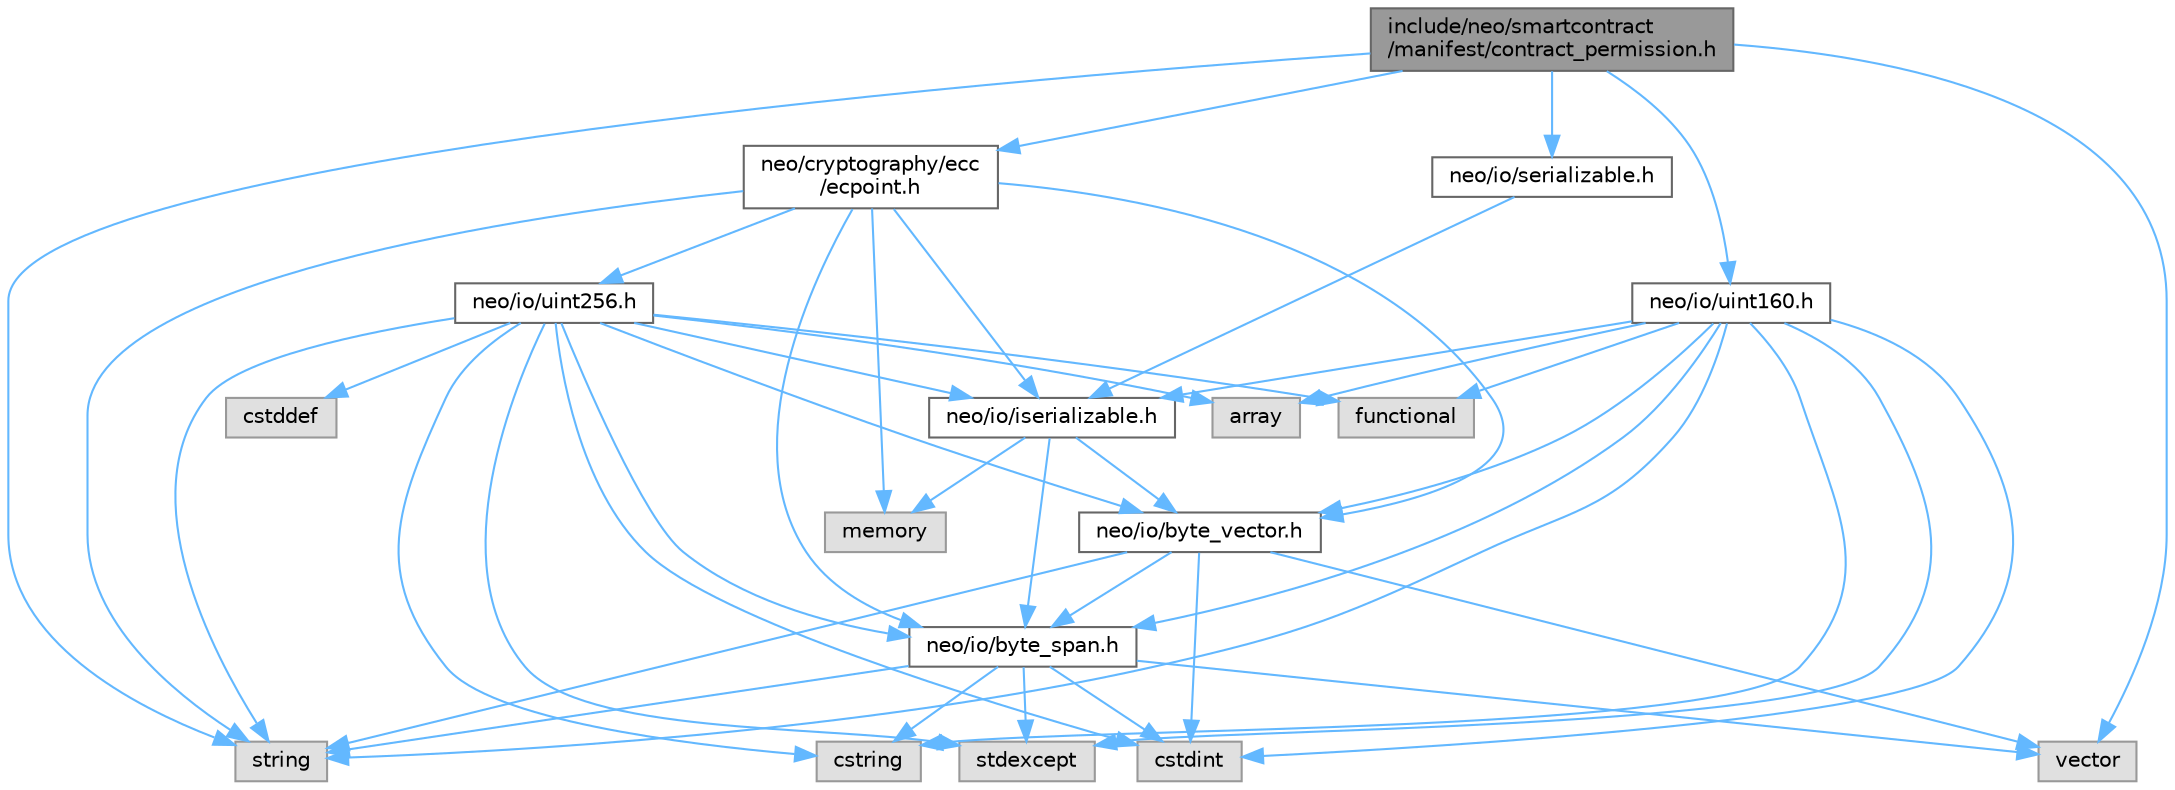 digraph "include/neo/smartcontract/manifest/contract_permission.h"
{
 // LATEX_PDF_SIZE
  bgcolor="transparent";
  edge [fontname=Helvetica,fontsize=10,labelfontname=Helvetica,labelfontsize=10];
  node [fontname=Helvetica,fontsize=10,shape=box,height=0.2,width=0.4];
  Node1 [id="Node000001",label="include/neo/smartcontract\l/manifest/contract_permission.h",height=0.2,width=0.4,color="gray40", fillcolor="grey60", style="filled", fontcolor="black",tooltip=" "];
  Node1 -> Node2 [id="edge44_Node000001_Node000002",color="steelblue1",style="solid",tooltip=" "];
  Node2 [id="Node000002",label="neo/cryptography/ecc\l/ecpoint.h",height=0.2,width=0.4,color="grey40", fillcolor="white", style="filled",URL="$ecpoint_8h.html",tooltip=" "];
  Node2 -> Node3 [id="edge45_Node000002_Node000003",color="steelblue1",style="solid",tooltip=" "];
  Node3 [id="Node000003",label="neo/io/byte_span.h",height=0.2,width=0.4,color="grey40", fillcolor="white", style="filled",URL="$io_2byte__span_8h.html",tooltip=" "];
  Node3 -> Node4 [id="edge46_Node000003_Node000004",color="steelblue1",style="solid",tooltip=" "];
  Node4 [id="Node000004",label="cstdint",height=0.2,width=0.4,color="grey60", fillcolor="#E0E0E0", style="filled",tooltip=" "];
  Node3 -> Node5 [id="edge47_Node000003_Node000005",color="steelblue1",style="solid",tooltip=" "];
  Node5 [id="Node000005",label="cstring",height=0.2,width=0.4,color="grey60", fillcolor="#E0E0E0", style="filled",tooltip=" "];
  Node3 -> Node6 [id="edge48_Node000003_Node000006",color="steelblue1",style="solid",tooltip=" "];
  Node6 [id="Node000006",label="stdexcept",height=0.2,width=0.4,color="grey60", fillcolor="#E0E0E0", style="filled",tooltip=" "];
  Node3 -> Node7 [id="edge49_Node000003_Node000007",color="steelblue1",style="solid",tooltip=" "];
  Node7 [id="Node000007",label="string",height=0.2,width=0.4,color="grey60", fillcolor="#E0E0E0", style="filled",tooltip=" "];
  Node3 -> Node8 [id="edge50_Node000003_Node000008",color="steelblue1",style="solid",tooltip=" "];
  Node8 [id="Node000008",label="vector",height=0.2,width=0.4,color="grey60", fillcolor="#E0E0E0", style="filled",tooltip=" "];
  Node2 -> Node9 [id="edge51_Node000002_Node000009",color="steelblue1",style="solid",tooltip=" "];
  Node9 [id="Node000009",label="neo/io/byte_vector.h",height=0.2,width=0.4,color="grey40", fillcolor="white", style="filled",URL="$io_2byte__vector_8h.html",tooltip=" "];
  Node9 -> Node3 [id="edge52_Node000009_Node000003",color="steelblue1",style="solid",tooltip=" "];
  Node9 -> Node4 [id="edge53_Node000009_Node000004",color="steelblue1",style="solid",tooltip=" "];
  Node9 -> Node7 [id="edge54_Node000009_Node000007",color="steelblue1",style="solid",tooltip=" "];
  Node9 -> Node8 [id="edge55_Node000009_Node000008",color="steelblue1",style="solid",tooltip=" "];
  Node2 -> Node10 [id="edge56_Node000002_Node000010",color="steelblue1",style="solid",tooltip=" "];
  Node10 [id="Node000010",label="neo/io/iserializable.h",height=0.2,width=0.4,color="grey40", fillcolor="white", style="filled",URL="$iserializable_8h.html",tooltip=" "];
  Node10 -> Node3 [id="edge57_Node000010_Node000003",color="steelblue1",style="solid",tooltip=" "];
  Node10 -> Node9 [id="edge58_Node000010_Node000009",color="steelblue1",style="solid",tooltip=" "];
  Node10 -> Node11 [id="edge59_Node000010_Node000011",color="steelblue1",style="solid",tooltip=" "];
  Node11 [id="Node000011",label="memory",height=0.2,width=0.4,color="grey60", fillcolor="#E0E0E0", style="filled",tooltip=" "];
  Node2 -> Node12 [id="edge60_Node000002_Node000012",color="steelblue1",style="solid",tooltip=" "];
  Node12 [id="Node000012",label="neo/io/uint256.h",height=0.2,width=0.4,color="grey40", fillcolor="white", style="filled",URL="$uint256_8h.html",tooltip=" "];
  Node12 -> Node3 [id="edge61_Node000012_Node000003",color="steelblue1",style="solid",tooltip=" "];
  Node12 -> Node9 [id="edge62_Node000012_Node000009",color="steelblue1",style="solid",tooltip=" "];
  Node12 -> Node10 [id="edge63_Node000012_Node000010",color="steelblue1",style="solid",tooltip=" "];
  Node12 -> Node13 [id="edge64_Node000012_Node000013",color="steelblue1",style="solid",tooltip=" "];
  Node13 [id="Node000013",label="array",height=0.2,width=0.4,color="grey60", fillcolor="#E0E0E0", style="filled",tooltip=" "];
  Node12 -> Node14 [id="edge65_Node000012_Node000014",color="steelblue1",style="solid",tooltip=" "];
  Node14 [id="Node000014",label="cstddef",height=0.2,width=0.4,color="grey60", fillcolor="#E0E0E0", style="filled",tooltip=" "];
  Node12 -> Node4 [id="edge66_Node000012_Node000004",color="steelblue1",style="solid",tooltip=" "];
  Node12 -> Node5 [id="edge67_Node000012_Node000005",color="steelblue1",style="solid",tooltip=" "];
  Node12 -> Node15 [id="edge68_Node000012_Node000015",color="steelblue1",style="solid",tooltip=" "];
  Node15 [id="Node000015",label="functional",height=0.2,width=0.4,color="grey60", fillcolor="#E0E0E0", style="filled",tooltip=" "];
  Node12 -> Node6 [id="edge69_Node000012_Node000006",color="steelblue1",style="solid",tooltip=" "];
  Node12 -> Node7 [id="edge70_Node000012_Node000007",color="steelblue1",style="solid",tooltip=" "];
  Node2 -> Node11 [id="edge71_Node000002_Node000011",color="steelblue1",style="solid",tooltip=" "];
  Node2 -> Node7 [id="edge72_Node000002_Node000007",color="steelblue1",style="solid",tooltip=" "];
  Node1 -> Node16 [id="edge73_Node000001_Node000016",color="steelblue1",style="solid",tooltip=" "];
  Node16 [id="Node000016",label="neo/io/serializable.h",height=0.2,width=0.4,color="grey40", fillcolor="white", style="filled",URL="$serializable_8h.html",tooltip=" "];
  Node16 -> Node10 [id="edge74_Node000016_Node000010",color="steelblue1",style="solid",tooltip=" "];
  Node1 -> Node17 [id="edge75_Node000001_Node000017",color="steelblue1",style="solid",tooltip=" "];
  Node17 [id="Node000017",label="neo/io/uint160.h",height=0.2,width=0.4,color="grey40", fillcolor="white", style="filled",URL="$uint160_8h.html",tooltip=" "];
  Node17 -> Node3 [id="edge76_Node000017_Node000003",color="steelblue1",style="solid",tooltip=" "];
  Node17 -> Node9 [id="edge77_Node000017_Node000009",color="steelblue1",style="solid",tooltip=" "];
  Node17 -> Node10 [id="edge78_Node000017_Node000010",color="steelblue1",style="solid",tooltip=" "];
  Node17 -> Node13 [id="edge79_Node000017_Node000013",color="steelblue1",style="solid",tooltip=" "];
  Node17 -> Node4 [id="edge80_Node000017_Node000004",color="steelblue1",style="solid",tooltip=" "];
  Node17 -> Node5 [id="edge81_Node000017_Node000005",color="steelblue1",style="solid",tooltip=" "];
  Node17 -> Node15 [id="edge82_Node000017_Node000015",color="steelblue1",style="solid",tooltip=" "];
  Node17 -> Node6 [id="edge83_Node000017_Node000006",color="steelblue1",style="solid",tooltip=" "];
  Node17 -> Node7 [id="edge84_Node000017_Node000007",color="steelblue1",style="solid",tooltip=" "];
  Node1 -> Node7 [id="edge85_Node000001_Node000007",color="steelblue1",style="solid",tooltip=" "];
  Node1 -> Node8 [id="edge86_Node000001_Node000008",color="steelblue1",style="solid",tooltip=" "];
}
